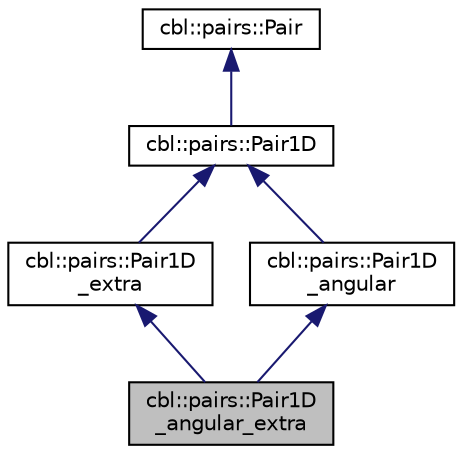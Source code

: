 digraph "cbl::pairs::Pair1D_angular_extra"
{
  edge [fontname="Helvetica",fontsize="10",labelfontname="Helvetica",labelfontsize="10"];
  node [fontname="Helvetica",fontsize="10",shape=record];
  Node7 [label="cbl::pairs::Pair1D\l_angular_extra",height=0.2,width=0.4,color="black", fillcolor="grey75", style="filled", fontcolor="black"];
  Node8 -> Node7 [dir="back",color="midnightblue",fontsize="10",style="solid",fontname="Helvetica"];
  Node8 [label="cbl::pairs::Pair1D\l_extra",height=0.2,width=0.4,color="black", fillcolor="white", style="filled",URL="$dc/d0b/classcbl_1_1pairs_1_1Pair1D__extra.html",tooltip="The class Pair1D_extra. "];
  Node9 -> Node8 [dir="back",color="midnightblue",fontsize="10",style="solid",fontname="Helvetica"];
  Node9 [label="cbl::pairs::Pair1D",height=0.2,width=0.4,color="black", fillcolor="white", style="filled",URL="$d0/d47/classcbl_1_1pairs_1_1Pair1D.html",tooltip="The class Pair1D. "];
  Node10 -> Node9 [dir="back",color="midnightblue",fontsize="10",style="solid",fontname="Helvetica"];
  Node10 [label="cbl::pairs::Pair",height=0.2,width=0.4,color="black", fillcolor="white", style="filled",URL="$d2/db5/classcbl_1_1pairs_1_1Pair.html",tooltip="The class Pair. "];
  Node11 -> Node7 [dir="back",color="midnightblue",fontsize="10",style="solid",fontname="Helvetica"];
  Node11 [label="cbl::pairs::Pair1D\l_angular",height=0.2,width=0.4,color="black", fillcolor="white", style="filled",URL="$d9/d14/classcbl_1_1pairs_1_1Pair1D__angular.html",tooltip="The class Pair1D_angular. "];
  Node9 -> Node11 [dir="back",color="midnightblue",fontsize="10",style="solid",fontname="Helvetica"];
}
